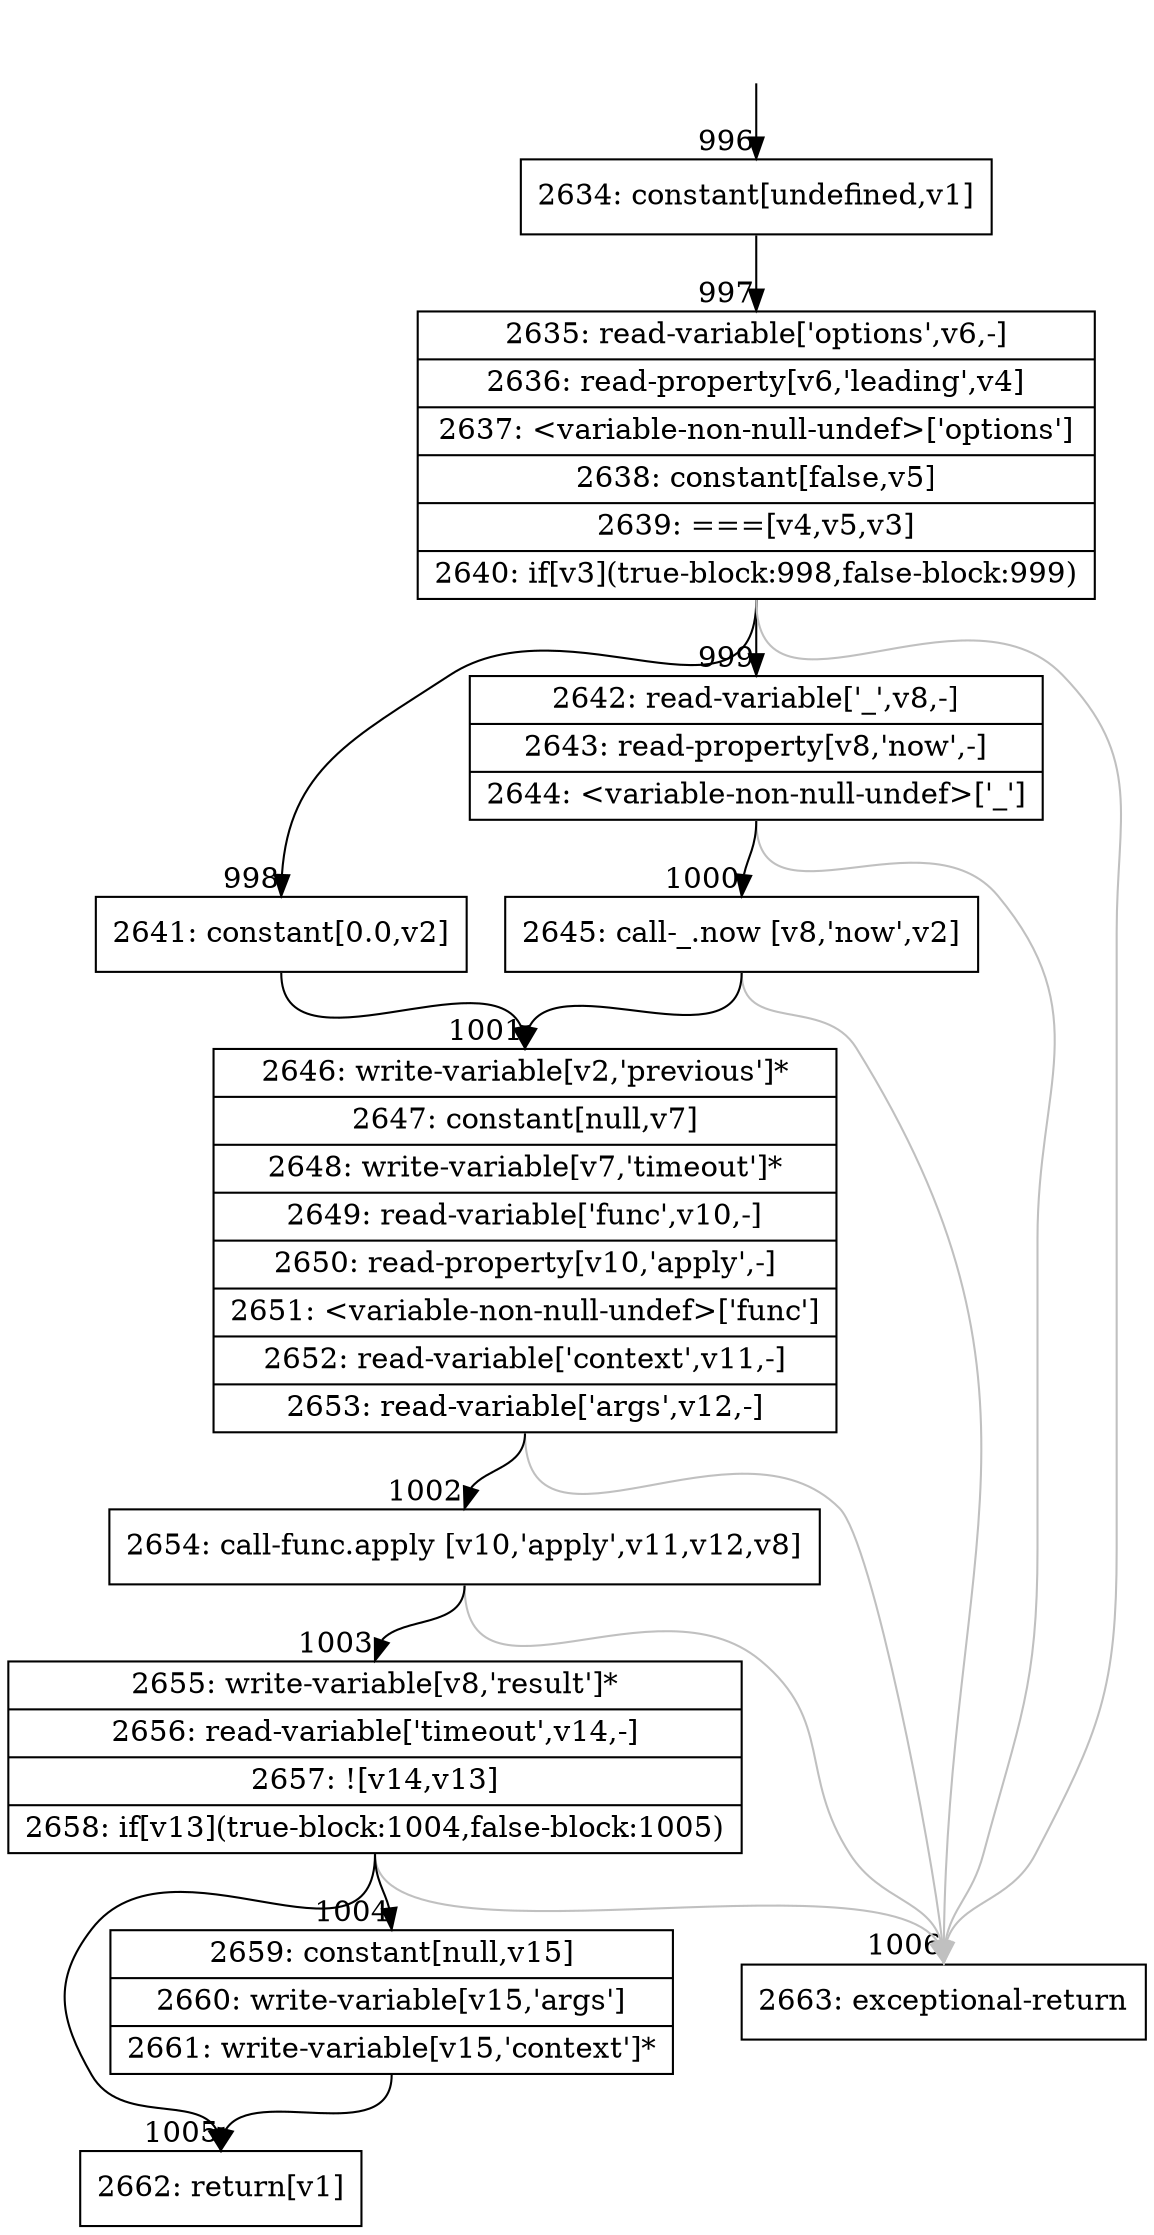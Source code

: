 digraph {
rankdir="TD"
BB_entry84[shape=none,label=""];
BB_entry84 -> BB996 [tailport=s, headport=n, headlabel="    996"]
BB996 [shape=record label="{2634: constant[undefined,v1]}" ] 
BB996 -> BB997 [tailport=s, headport=n, headlabel="      997"]
BB997 [shape=record label="{2635: read-variable['options',v6,-]|2636: read-property[v6,'leading',v4]|2637: \<variable-non-null-undef\>['options']|2638: constant[false,v5]|2639: ===[v4,v5,v3]|2640: if[v3](true-block:998,false-block:999)}" ] 
BB997 -> BB998 [tailport=s, headport=n, headlabel="      998"]
BB997 -> BB999 [tailport=s, headport=n, headlabel="      999"]
BB997 -> BB1006 [tailport=s, headport=n, color=gray, headlabel="      1006"]
BB998 [shape=record label="{2641: constant[0.0,v2]}" ] 
BB998 -> BB1001 [tailport=s, headport=n, headlabel="      1001"]
BB999 [shape=record label="{2642: read-variable['_',v8,-]|2643: read-property[v8,'now',-]|2644: \<variable-non-null-undef\>['_']}" ] 
BB999 -> BB1000 [tailport=s, headport=n, headlabel="      1000"]
BB999 -> BB1006 [tailport=s, headport=n, color=gray]
BB1000 [shape=record label="{2645: call-_.now [v8,'now',v2]}" ] 
BB1000 -> BB1001 [tailport=s, headport=n]
BB1000 -> BB1006 [tailport=s, headport=n, color=gray]
BB1001 [shape=record label="{2646: write-variable[v2,'previous']*|2647: constant[null,v7]|2648: write-variable[v7,'timeout']*|2649: read-variable['func',v10,-]|2650: read-property[v10,'apply',-]|2651: \<variable-non-null-undef\>['func']|2652: read-variable['context',v11,-]|2653: read-variable['args',v12,-]}" ] 
BB1001 -> BB1002 [tailport=s, headport=n, headlabel="      1002"]
BB1001 -> BB1006 [tailport=s, headport=n, color=gray]
BB1002 [shape=record label="{2654: call-func.apply [v10,'apply',v11,v12,v8]}" ] 
BB1002 -> BB1003 [tailport=s, headport=n, headlabel="      1003"]
BB1002 -> BB1006 [tailport=s, headport=n, color=gray]
BB1003 [shape=record label="{2655: write-variable[v8,'result']*|2656: read-variable['timeout',v14,-]|2657: ![v14,v13]|2658: if[v13](true-block:1004,false-block:1005)}" ] 
BB1003 -> BB1004 [tailport=s, headport=n, headlabel="      1004"]
BB1003 -> BB1005 [tailport=s, headport=n, headlabel="      1005"]
BB1003 -> BB1006 [tailport=s, headport=n, color=gray]
BB1004 [shape=record label="{2659: constant[null,v15]|2660: write-variable[v15,'args']|2661: write-variable[v15,'context']*}" ] 
BB1004 -> BB1005 [tailport=s, headport=n]
BB1005 [shape=record label="{2662: return[v1]}" ] 
BB1006 [shape=record label="{2663: exceptional-return}" ] 
//#$~ 794
}
